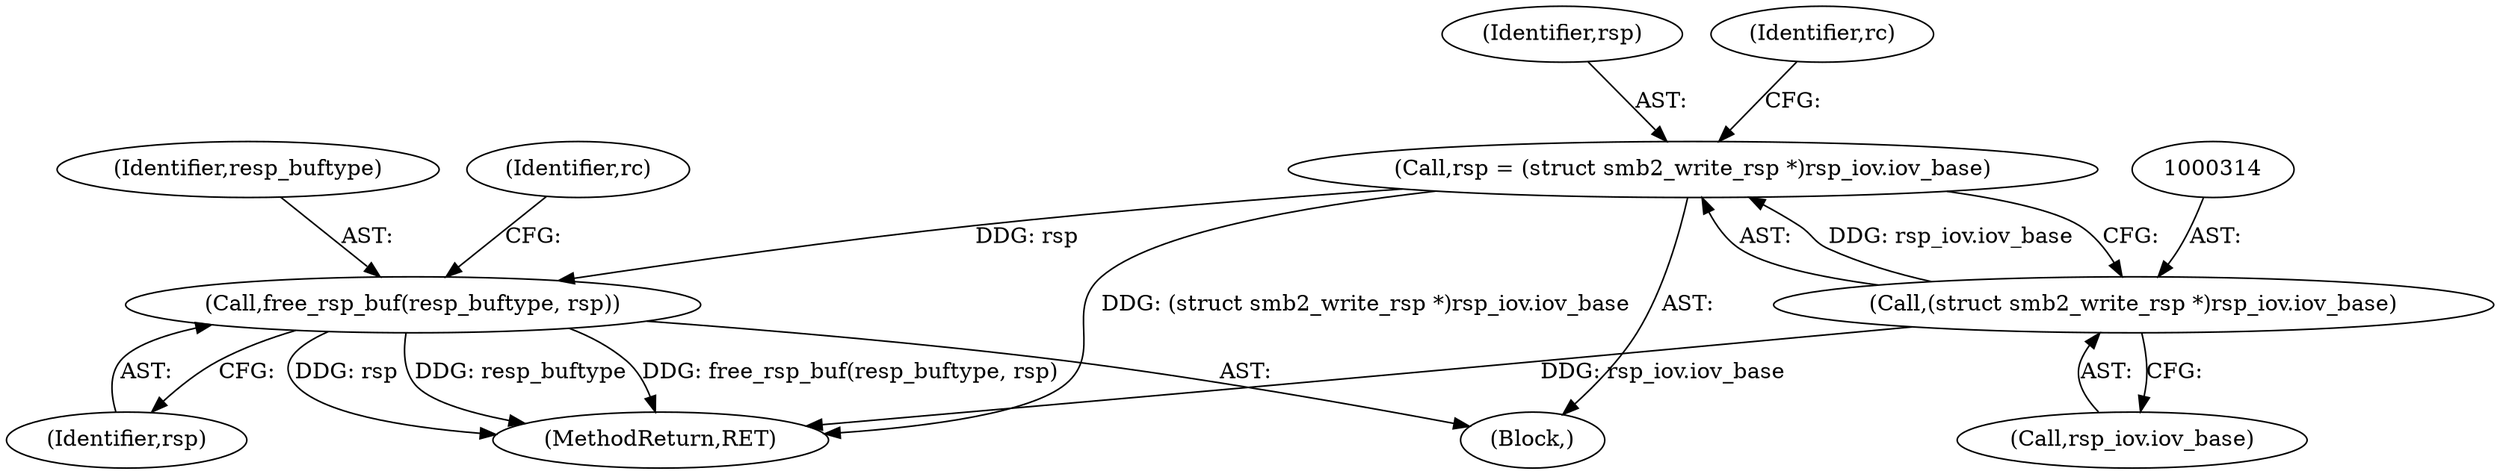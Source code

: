digraph "0_linux_6a3eb3360667170988f8a6477f6686242061488a@API" {
"1000387" [label="(Call,free_rsp_buf(resp_buftype, rsp))"];
"1000311" [label="(Call,rsp = (struct smb2_write_rsp *)rsp_iov.iov_base)"];
"1000313" [label="(Call,(struct smb2_write_rsp *)rsp_iov.iov_base)"];
"1000389" [label="(Identifier,rsp)"];
"1000388" [label="(Identifier,resp_buftype)"];
"1000392" [label="(MethodReturn,RET)"];
"1000315" [label="(Call,rsp_iov.iov_base)"];
"1000311" [label="(Call,rsp = (struct smb2_write_rsp *)rsp_iov.iov_base)"];
"1000313" [label="(Call,(struct smb2_write_rsp *)rsp_iov.iov_base)"];
"1000391" [label="(Identifier,rc)"];
"1000387" [label="(Call,free_rsp_buf(resp_buftype, rsp))"];
"1000312" [label="(Identifier,rsp)"];
"1000319" [label="(Identifier,rc)"];
"1000107" [label="(Block,)"];
"1000387" -> "1000107"  [label="AST: "];
"1000387" -> "1000389"  [label="CFG: "];
"1000388" -> "1000387"  [label="AST: "];
"1000389" -> "1000387"  [label="AST: "];
"1000391" -> "1000387"  [label="CFG: "];
"1000387" -> "1000392"  [label="DDG: resp_buftype"];
"1000387" -> "1000392"  [label="DDG: free_rsp_buf(resp_buftype, rsp)"];
"1000387" -> "1000392"  [label="DDG: rsp"];
"1000311" -> "1000387"  [label="DDG: rsp"];
"1000311" -> "1000107"  [label="AST: "];
"1000311" -> "1000313"  [label="CFG: "];
"1000312" -> "1000311"  [label="AST: "];
"1000313" -> "1000311"  [label="AST: "];
"1000319" -> "1000311"  [label="CFG: "];
"1000311" -> "1000392"  [label="DDG: (struct smb2_write_rsp *)rsp_iov.iov_base"];
"1000313" -> "1000311"  [label="DDG: rsp_iov.iov_base"];
"1000313" -> "1000315"  [label="CFG: "];
"1000314" -> "1000313"  [label="AST: "];
"1000315" -> "1000313"  [label="AST: "];
"1000313" -> "1000392"  [label="DDG: rsp_iov.iov_base"];
}
